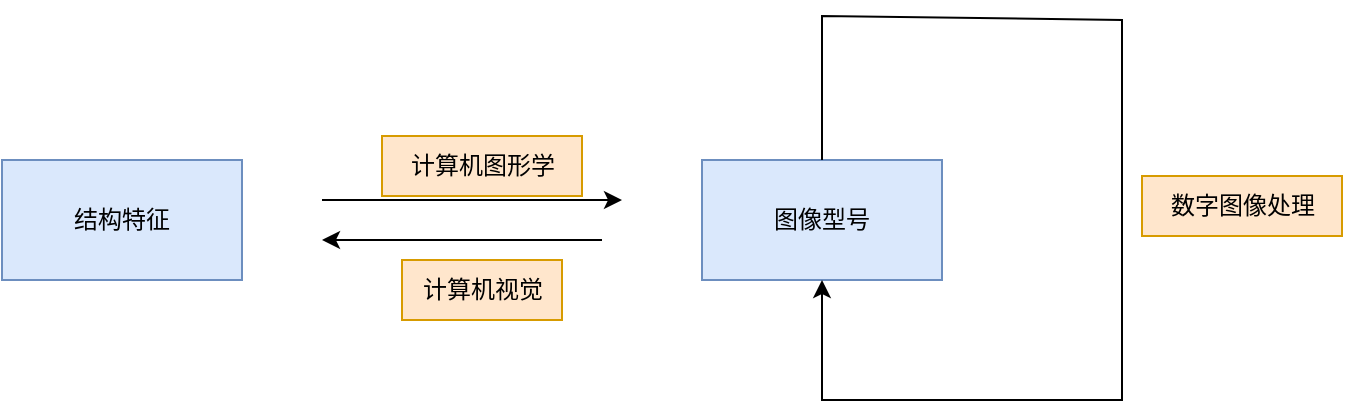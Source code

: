 <mxfile version="21.6.9" type="github">
  <diagram name="第 1 页" id="5ZrRwhr-RqbwD5oAv4ZM">
    <mxGraphModel dx="1242" dy="789" grid="1" gridSize="10" guides="1" tooltips="1" connect="1" arrows="1" fold="1" page="1" pageScale="1" pageWidth="827" pageHeight="1169" math="0" shadow="0">
      <root>
        <mxCell id="0" />
        <mxCell id="1" parent="0" />
        <mxCell id="rbKqXQORkrleHGx0ioAY-1" value="结构特征" style="rounded=0;whiteSpace=wrap;html=1;fillColor=#dae8fc;strokeColor=#6c8ebf;" vertex="1" parent="1">
          <mxGeometry x="120" y="280" width="120" height="60" as="geometry" />
        </mxCell>
        <mxCell id="rbKqXQORkrleHGx0ioAY-2" value="图像型号" style="rounded=0;whiteSpace=wrap;html=1;fillColor=#dae8fc;strokeColor=#6c8ebf;" vertex="1" parent="1">
          <mxGeometry x="470" y="280" width="120" height="60" as="geometry" />
        </mxCell>
        <mxCell id="rbKqXQORkrleHGx0ioAY-3" value="" style="endArrow=classic;html=1;rounded=0;" edge="1" parent="1">
          <mxGeometry width="50" height="50" relative="1" as="geometry">
            <mxPoint x="280" y="300" as="sourcePoint" />
            <mxPoint x="430" y="300" as="targetPoint" />
          </mxGeometry>
        </mxCell>
        <mxCell id="rbKqXQORkrleHGx0ioAY-4" value="计算机图形学" style="text;html=1;align=center;verticalAlign=middle;resizable=0;points=[];autosize=1;strokeColor=#d79b00;fillColor=#ffe6cc;" vertex="1" parent="1">
          <mxGeometry x="310" y="268" width="100" height="30" as="geometry" />
        </mxCell>
        <mxCell id="rbKqXQORkrleHGx0ioAY-5" value="计算机视觉" style="text;html=1;align=center;verticalAlign=middle;resizable=0;points=[];autosize=1;strokeColor=#d79b00;fillColor=#ffe6cc;" vertex="1" parent="1">
          <mxGeometry x="320" y="330" width="80" height="30" as="geometry" />
        </mxCell>
        <mxCell id="rbKqXQORkrleHGx0ioAY-6" value="" style="endArrow=classic;html=1;rounded=0;" edge="1" parent="1">
          <mxGeometry width="50" height="50" relative="1" as="geometry">
            <mxPoint x="420" y="320" as="sourcePoint" />
            <mxPoint x="280" y="320" as="targetPoint" />
          </mxGeometry>
        </mxCell>
        <mxCell id="rbKqXQORkrleHGx0ioAY-7" value="" style="endArrow=classic;html=1;rounded=0;entryX=0.5;entryY=1;entryDx=0;entryDy=0;exitX=0.5;exitY=0;exitDx=0;exitDy=0;" edge="1" parent="1" source="rbKqXQORkrleHGx0ioAY-2" target="rbKqXQORkrleHGx0ioAY-2">
          <mxGeometry width="50" height="50" relative="1" as="geometry">
            <mxPoint x="540" y="280" as="sourcePoint" />
            <mxPoint x="540" y="390" as="targetPoint" />
            <Array as="points">
              <mxPoint x="530" y="240" />
              <mxPoint x="530" y="208" />
              <mxPoint x="680" y="210" />
              <mxPoint x="680" y="400" />
              <mxPoint x="530" y="400" />
            </Array>
          </mxGeometry>
        </mxCell>
        <mxCell id="rbKqXQORkrleHGx0ioAY-8" value="数字图像处理" style="text;html=1;align=center;verticalAlign=middle;resizable=0;points=[];autosize=1;strokeColor=#d79b00;fillColor=#ffe6cc;" vertex="1" parent="1">
          <mxGeometry x="690" y="288" width="100" height="30" as="geometry" />
        </mxCell>
      </root>
    </mxGraphModel>
  </diagram>
</mxfile>
